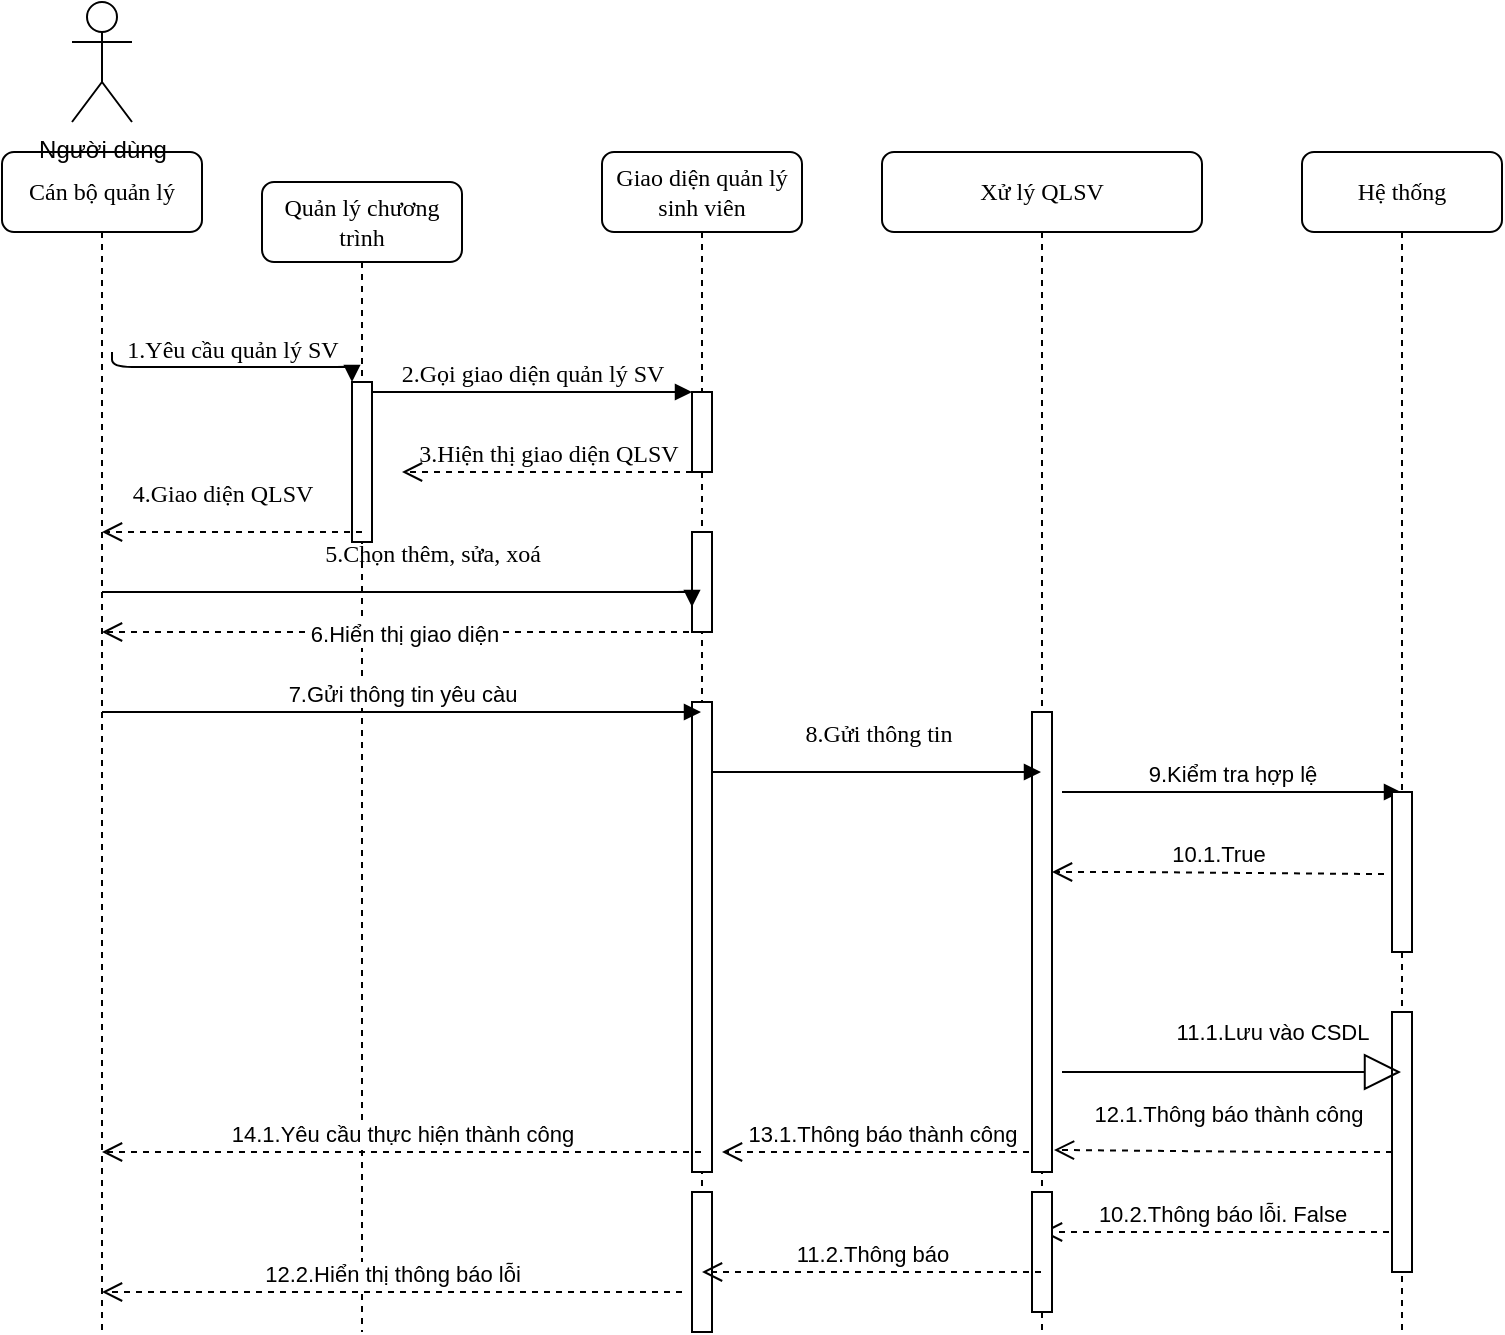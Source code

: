 <mxfile version="14.2.9" type="github">
  <diagram name="Page-1" id="13e1069c-82ec-6db2-03f1-153e76fe0fe0">
    <mxGraphModel dx="1049" dy="482" grid="1" gridSize="10" guides="1" tooltips="1" connect="1" arrows="1" fold="1" page="1" pageScale="1" pageWidth="1100" pageHeight="850" background="#ffffff" math="0" shadow="0">
      <root>
        <mxCell id="0" />
        <mxCell id="1" parent="0" />
        <mxCell id="7baba1c4bc27f4b0-2" value="Quản lý chương trình" style="shape=umlLifeline;perimeter=lifelinePerimeter;whiteSpace=wrap;html=1;container=1;collapsible=0;recursiveResize=0;outlineConnect=0;rounded=1;shadow=0;comic=0;labelBackgroundColor=none;strokeWidth=1;fontFamily=Verdana;fontSize=12;align=center;" parent="1" vertex="1">
          <mxGeometry x="230" y="95" width="100" height="575" as="geometry" />
        </mxCell>
        <mxCell id="7baba1c4bc27f4b0-10" value="" style="html=1;points=[];perimeter=orthogonalPerimeter;rounded=0;shadow=0;comic=0;labelBackgroundColor=none;strokeWidth=1;fontFamily=Verdana;fontSize=12;align=center;" parent="7baba1c4bc27f4b0-2" vertex="1">
          <mxGeometry x="45" y="100" width="10" height="80" as="geometry" />
        </mxCell>
        <mxCell id="7baba1c4bc27f4b0-3" value="Giao diện quản lý sinh viên" style="shape=umlLifeline;perimeter=lifelinePerimeter;whiteSpace=wrap;html=1;container=1;collapsible=0;recursiveResize=0;outlineConnect=0;rounded=1;shadow=0;comic=0;labelBackgroundColor=none;strokeWidth=1;fontFamily=Verdana;fontSize=12;align=center;" parent="1" vertex="1">
          <mxGeometry x="400" y="80" width="100" height="590" as="geometry" />
        </mxCell>
        <mxCell id="7baba1c4bc27f4b0-13" value="" style="html=1;points=[];perimeter=orthogonalPerimeter;rounded=0;shadow=0;comic=0;labelBackgroundColor=none;strokeWidth=1;fontFamily=Verdana;fontSize=12;align=center;" parent="7baba1c4bc27f4b0-3" vertex="1">
          <mxGeometry x="45" y="120" width="10" height="40" as="geometry" />
        </mxCell>
        <mxCell id="JKTfchFZk-_FmvXW3nQd-5" value="" style="html=1;points=[];perimeter=orthogonalPerimeter;rounded=0;shadow=0;comic=0;labelBackgroundColor=none;strokeWidth=1;fontFamily=Verdana;fontSize=12;align=center;" vertex="1" parent="7baba1c4bc27f4b0-3">
          <mxGeometry x="45" y="275" width="10" height="235" as="geometry" />
        </mxCell>
        <mxCell id="JKTfchFZk-_FmvXW3nQd-21" value="" style="html=1;points=[];perimeter=orthogonalPerimeter;rounded=0;shadow=0;comic=0;labelBackgroundColor=none;strokeWidth=1;fontFamily=Verdana;fontSize=12;align=center;" vertex="1" parent="7baba1c4bc27f4b0-3">
          <mxGeometry x="45" y="520" width="10" height="70" as="geometry" />
        </mxCell>
        <mxCell id="JKTfchFZk-_FmvXW3nQd-26" value="" style="html=1;points=[];perimeter=orthogonalPerimeter;rounded=0;shadow=0;comic=0;labelBackgroundColor=none;strokeWidth=1;fontFamily=Verdana;fontSize=12;align=center;" vertex="1" parent="7baba1c4bc27f4b0-3">
          <mxGeometry x="45" y="190" width="10" height="50" as="geometry" />
        </mxCell>
        <mxCell id="JKTfchFZk-_FmvXW3nQd-35" value="13.1.Thông báo thành công" style="html=1;verticalAlign=bottom;endArrow=open;dashed=1;endSize=8;" edge="1" parent="7baba1c4bc27f4b0-3" source="7baba1c4bc27f4b0-4">
          <mxGeometry relative="1" as="geometry">
            <mxPoint x="140" y="500" as="sourcePoint" />
            <mxPoint x="60" y="500" as="targetPoint" />
          </mxGeometry>
        </mxCell>
        <mxCell id="7baba1c4bc27f4b0-4" value="Xử lý QLSV" style="shape=umlLifeline;perimeter=lifelinePerimeter;whiteSpace=wrap;html=1;container=1;collapsible=0;recursiveResize=0;outlineConnect=0;rounded=1;shadow=0;comic=0;labelBackgroundColor=none;strokeWidth=1;fontFamily=Verdana;fontSize=12;align=center;" parent="1" vertex="1">
          <mxGeometry x="540" y="80" width="160" height="590" as="geometry" />
        </mxCell>
        <mxCell id="7baba1c4bc27f4b0-16" value="" style="html=1;points=[];perimeter=orthogonalPerimeter;rounded=0;shadow=0;comic=0;labelBackgroundColor=none;strokeWidth=1;fontFamily=Verdana;fontSize=12;align=center;" parent="7baba1c4bc27f4b0-4" vertex="1">
          <mxGeometry x="75" y="280" width="10" height="230" as="geometry" />
        </mxCell>
        <mxCell id="JKTfchFZk-_FmvXW3nQd-29" value="9.Kiểm tra hợp lệ" style="html=1;verticalAlign=bottom;endArrow=block;" edge="1" parent="7baba1c4bc27f4b0-4" target="7baba1c4bc27f4b0-5">
          <mxGeometry width="80" relative="1" as="geometry">
            <mxPoint x="90" y="320" as="sourcePoint" />
            <mxPoint x="170" y="320" as="targetPoint" />
          </mxGeometry>
        </mxCell>
        <mxCell id="JKTfchFZk-_FmvXW3nQd-33" value="10.2.Thông báo lỗi. False" style="html=1;verticalAlign=bottom;endArrow=open;dashed=1;endSize=8;" edge="1" parent="7baba1c4bc27f4b0-4" source="7baba1c4bc27f4b0-5">
          <mxGeometry relative="1" as="geometry">
            <mxPoint x="170" y="540" as="sourcePoint" />
            <mxPoint x="80" y="540" as="targetPoint" />
          </mxGeometry>
        </mxCell>
        <mxCell id="JKTfchFZk-_FmvXW3nQd-34" value="" style="html=1;points=[];perimeter=orthogonalPerimeter;rounded=0;shadow=0;comic=0;labelBackgroundColor=none;strokeWidth=1;fontFamily=Verdana;fontSize=12;align=center;" vertex="1" parent="7baba1c4bc27f4b0-4">
          <mxGeometry x="75" y="520" width="10" height="60" as="geometry" />
        </mxCell>
        <mxCell id="7baba1c4bc27f4b0-5" value="Hệ thống" style="shape=umlLifeline;perimeter=lifelinePerimeter;whiteSpace=wrap;html=1;container=1;collapsible=0;recursiveResize=0;outlineConnect=0;rounded=1;shadow=0;comic=0;labelBackgroundColor=none;strokeWidth=1;fontFamily=Verdana;fontSize=12;align=center;" parent="1" vertex="1">
          <mxGeometry x="750" y="80" width="100" height="590" as="geometry" />
        </mxCell>
        <mxCell id="7baba1c4bc27f4b0-28" value="" style="html=1;points=[];perimeter=orthogonalPerimeter;rounded=0;shadow=0;comic=0;labelBackgroundColor=none;strokeWidth=1;fontFamily=Verdana;fontSize=12;align=center;" parent="7baba1c4bc27f4b0-5" vertex="1">
          <mxGeometry x="45" y="320" width="10" height="80" as="geometry" />
        </mxCell>
        <mxCell id="7baba1c4bc27f4b0-19" value="" style="html=1;points=[];perimeter=orthogonalPerimeter;rounded=0;shadow=0;comic=0;labelBackgroundColor=none;strokeWidth=1;fontFamily=Verdana;fontSize=12;align=center;" parent="7baba1c4bc27f4b0-5" vertex="1">
          <mxGeometry x="45" y="430" width="10" height="130" as="geometry" />
        </mxCell>
        <mxCell id="7baba1c4bc27f4b0-8" value="Cán bộ quản lý" style="shape=umlLifeline;perimeter=lifelinePerimeter;whiteSpace=wrap;html=1;container=1;collapsible=0;recursiveResize=0;outlineConnect=0;rounded=1;shadow=0;comic=0;labelBackgroundColor=none;strokeWidth=1;fontFamily=Verdana;fontSize=12;align=center;" parent="1" vertex="1">
          <mxGeometry x="100" y="80" width="100" height="590" as="geometry" />
        </mxCell>
        <mxCell id="JKTfchFZk-_FmvXW3nQd-25" value="12.2.Hiển thị thông báo lỗi" style="html=1;verticalAlign=bottom;endArrow=open;dashed=1;endSize=8;" edge="1" parent="7baba1c4bc27f4b0-8" target="7baba1c4bc27f4b0-8">
          <mxGeometry relative="1" as="geometry">
            <mxPoint x="340" y="570" as="sourcePoint" />
            <mxPoint x="80" y="570" as="targetPoint" />
          </mxGeometry>
        </mxCell>
        <mxCell id="JKTfchFZk-_FmvXW3nQd-28" value="7.Gửi thông tin yêu càu" style="html=1;verticalAlign=bottom;endArrow=block;" edge="1" parent="7baba1c4bc27f4b0-8" target="7baba1c4bc27f4b0-3">
          <mxGeometry width="80" relative="1" as="geometry">
            <mxPoint x="50" y="280" as="sourcePoint" />
            <mxPoint x="130" y="280" as="targetPoint" />
          </mxGeometry>
        </mxCell>
        <mxCell id="JKTfchFZk-_FmvXW3nQd-36" value="14.1.Yêu cầu thực hiện thành công" style="html=1;verticalAlign=bottom;endArrow=open;dashed=1;endSize=8;" edge="1" parent="7baba1c4bc27f4b0-8" source="7baba1c4bc27f4b0-3">
          <mxGeometry relative="1" as="geometry">
            <mxPoint x="130" y="500" as="sourcePoint" />
            <mxPoint x="50" y="500" as="targetPoint" />
          </mxGeometry>
        </mxCell>
        <mxCell id="7baba1c4bc27f4b0-11" value="1.Yêu cầu quản lý SV" style="html=1;verticalAlign=bottom;endArrow=block;entryX=0;entryY=0;labelBackgroundColor=none;fontFamily=Verdana;fontSize=12;edgeStyle=elbowEdgeStyle;elbow=vertical;" parent="1" target="7baba1c4bc27f4b0-10" edge="1">
          <mxGeometry relative="1" as="geometry">
            <mxPoint x="155" y="180" as="sourcePoint" />
          </mxGeometry>
        </mxCell>
        <mxCell id="7baba1c4bc27f4b0-14" value="2.Gọi giao diện quản lý SV" style="html=1;verticalAlign=bottom;endArrow=block;entryX=0;entryY=0;labelBackgroundColor=none;fontFamily=Verdana;fontSize=12;edgeStyle=elbowEdgeStyle;elbow=vertical;" parent="1" source="7baba1c4bc27f4b0-10" target="7baba1c4bc27f4b0-13" edge="1">
          <mxGeometry relative="1" as="geometry">
            <mxPoint x="370" y="200" as="sourcePoint" />
          </mxGeometry>
        </mxCell>
        <mxCell id="JKTfchFZk-_FmvXW3nQd-1" value="Người dùng" style="shape=umlActor;verticalLabelPosition=bottom;verticalAlign=top;html=1;outlineConnect=0;" vertex="1" parent="1">
          <mxGeometry x="135" y="5" width="30" height="60" as="geometry" />
        </mxCell>
        <mxCell id="JKTfchFZk-_FmvXW3nQd-3" value="3.Hiện thị giao diện QLSV" style="html=1;verticalAlign=bottom;endArrow=open;dashed=1;endSize=8;labelBackgroundColor=none;fontFamily=Verdana;fontSize=12;edgeStyle=elbowEdgeStyle;elbow=vertical;" edge="1" parent="1" source="7baba1c4bc27f4b0-13">
          <mxGeometry relative="1" as="geometry">
            <mxPoint x="300" y="240" as="targetPoint" />
            <Array as="points">
              <mxPoint x="375" y="240" />
              <mxPoint x="405" y="240" />
            </Array>
            <mxPoint x="430" y="240" as="sourcePoint" />
          </mxGeometry>
        </mxCell>
        <mxCell id="JKTfchFZk-_FmvXW3nQd-4" value="4.Giao diện QLSV" style="html=1;verticalAlign=bottom;endArrow=open;dashed=1;endSize=8;labelBackgroundColor=none;fontFamily=Verdana;fontSize=12;edgeStyle=elbowEdgeStyle;elbow=vertical;" edge="1" parent="1">
          <mxGeometry x="0.077" y="-10" relative="1" as="geometry">
            <mxPoint x="150" y="270" as="targetPoint" />
            <Array as="points">
              <mxPoint x="225" y="270" />
              <mxPoint x="255" y="270" />
            </Array>
            <mxPoint x="280" y="270" as="sourcePoint" />
            <mxPoint as="offset" />
          </mxGeometry>
        </mxCell>
        <mxCell id="JKTfchFZk-_FmvXW3nQd-6" value="5.Chọn thêm, sửa, xoá" style="html=1;verticalAlign=bottom;endArrow=block;labelBackgroundColor=none;fontFamily=Verdana;fontSize=12;edgeStyle=elbowEdgeStyle;elbow=vertical;entryX=0;entryY=0.75;entryDx=0;entryDy=0;entryPerimeter=0;" edge="1" parent="1" source="7baba1c4bc27f4b0-8" target="JKTfchFZk-_FmvXW3nQd-26">
          <mxGeometry x="0.086" y="10" relative="1" as="geometry">
            <mxPoint x="290" y="390" as="sourcePoint" />
            <mxPoint x="420" y="390.0" as="targetPoint" />
            <Array as="points">
              <mxPoint x="350" y="300" />
              <mxPoint x="150" y="390" />
            </Array>
            <mxPoint as="offset" />
          </mxGeometry>
        </mxCell>
        <mxCell id="JKTfchFZk-_FmvXW3nQd-7" value="8.Gửi thông tin" style="html=1;verticalAlign=bottom;endArrow=block;labelBackgroundColor=none;fontFamily=Verdana;fontSize=12;edgeStyle=elbowEdgeStyle;elbow=vertical;" edge="1" parent="1" target="7baba1c4bc27f4b0-4">
          <mxGeometry y="10" relative="1" as="geometry">
            <mxPoint x="455" y="390" as="sourcePoint" />
            <mxPoint x="585" y="390.0" as="targetPoint" />
            <mxPoint as="offset" />
          </mxGeometry>
        </mxCell>
        <mxCell id="JKTfchFZk-_FmvXW3nQd-19" value="11.1.Lưu vào CSDL" style="endArrow=block;endSize=16;endFill=0;html=1;" edge="1" parent="1" target="7baba1c4bc27f4b0-5">
          <mxGeometry x="0.241" y="20" width="160" relative="1" as="geometry">
            <mxPoint x="630" y="540" as="sourcePoint" />
            <mxPoint x="780" y="550" as="targetPoint" />
            <Array as="points">
              <mxPoint x="740" y="540" />
            </Array>
            <mxPoint as="offset" />
          </mxGeometry>
        </mxCell>
        <mxCell id="JKTfchFZk-_FmvXW3nQd-20" value="12.1.Thông báo thành công" style="html=1;verticalAlign=bottom;endArrow=open;dashed=1;endSize=8;entryX=1.1;entryY=0.952;entryDx=0;entryDy=0;entryPerimeter=0;" edge="1" parent="1" source="7baba1c4bc27f4b0-19" target="7baba1c4bc27f4b0-16">
          <mxGeometry x="-0.025" y="-10" relative="1" as="geometry">
            <mxPoint x="820" y="600" as="sourcePoint" />
            <mxPoint x="620" y="600" as="targetPoint" />
            <Array as="points">
              <mxPoint x="740" y="580" />
            </Array>
            <mxPoint as="offset" />
          </mxGeometry>
        </mxCell>
        <mxCell id="JKTfchFZk-_FmvXW3nQd-22" value="11.2.Thông báo" style="html=1;verticalAlign=bottom;endArrow=open;dashed=1;endSize=8;" edge="1" parent="1" source="7baba1c4bc27f4b0-4">
          <mxGeometry relative="1" as="geometry">
            <mxPoint x="530" y="640" as="sourcePoint" />
            <mxPoint x="450" y="640" as="targetPoint" />
          </mxGeometry>
        </mxCell>
        <mxCell id="JKTfchFZk-_FmvXW3nQd-27" value="6.Hiển thị giao diện" style="html=1;verticalAlign=bottom;endArrow=open;dashed=1;endSize=8;" edge="1" parent="1" source="7baba1c4bc27f4b0-3" target="7baba1c4bc27f4b0-8">
          <mxGeometry x="-0.003" y="10" relative="1" as="geometry">
            <mxPoint x="310" y="320" as="sourcePoint" />
            <mxPoint x="230" y="320" as="targetPoint" />
            <Array as="points">
              <mxPoint x="320" y="320" />
            </Array>
            <mxPoint x="1" as="offset" />
          </mxGeometry>
        </mxCell>
        <mxCell id="JKTfchFZk-_FmvXW3nQd-31" value="10.1.True" style="html=1;verticalAlign=bottom;endArrow=open;dashed=1;endSize=8;exitX=-0.4;exitY=0.513;exitDx=0;exitDy=0;exitPerimeter=0;" edge="1" parent="1" source="7baba1c4bc27f4b0-28">
          <mxGeometry relative="1" as="geometry">
            <mxPoint x="825" y="440" as="sourcePoint" />
            <mxPoint x="625" y="440" as="targetPoint" />
            <Array as="points">
              <mxPoint x="665" y="440" />
            </Array>
          </mxGeometry>
        </mxCell>
      </root>
    </mxGraphModel>
  </diagram>
</mxfile>
